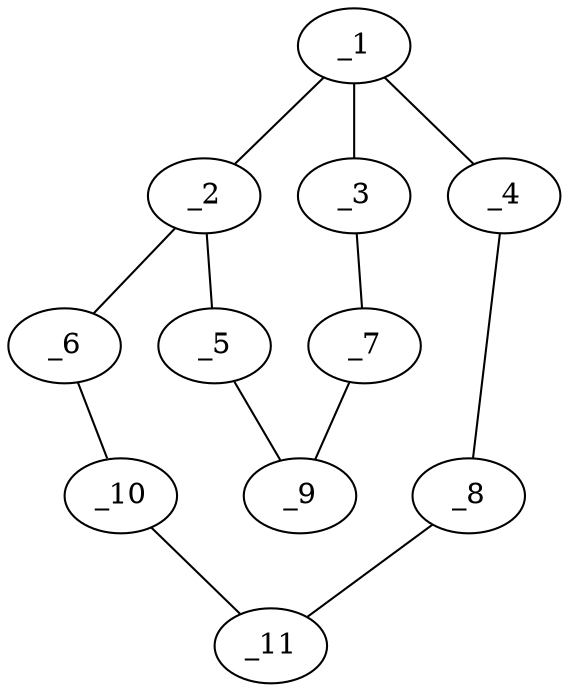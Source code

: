 graph molid257830 {
	_1	 [charge=0,
		chem=1,
		symbol="C  ",
		x="3.7272",
		y="-0.3151"];
	_2	 [charge=0,
		chem=1,
		symbol="C  ",
		x="2.8262",
		y="0.1188"];
	_1 -- _2	 [valence=2];
	_3	 [charge=0,
		chem=1,
		symbol="C  ",
		x="3.8019",
		y="-1.3123"];
	_1 -- _3	 [valence=1];
	_4	 [charge=0,
		chem=4,
		symbol="N  ",
		x="4.6282",
		y="0.1188"];
	_1 -- _4	 [valence=1];
	_5	 [charge=0,
		chem=1,
		symbol="C  ",
		x=2,
		y="-0.4445"];
	_2 -- _5	 [valence=1];
	_6	 [charge=0,
		chem=4,
		symbol="N  ",
		x="2.6037",
		y="1.0937"];
	_2 -- _6	 [valence=1];
	_7	 [charge=0,
		chem=1,
		symbol="C  ",
		x="2.9757",
		y="-1.8756"];
	_3 -- _7	 [valence=2];
	_8	 [charge=0,
		chem=1,
		symbol="C  ",
		x="4.8507",
		y="1.0938"];
	_4 -- _8	 [valence=1];
	_9	 [charge=0,
		chem=1,
		symbol="C  ",
		x="2.0747",
		y="-1.4417"];
	_5 -- _9	 [valence=2];
	_10	 [charge=0,
		chem=1,
		symbol="C  ",
		x="3.2272",
		y="1.8756"];
	_6 -- _10	 [valence=2];
	_7 -- _9	 [valence=1];
	_11	 [charge=0,
		chem=1,
		symbol="C  ",
		x="4.2272",
		y="1.8756"];
	_8 -- _11	 [valence=2];
	_10 -- _11	 [valence=1];
}
